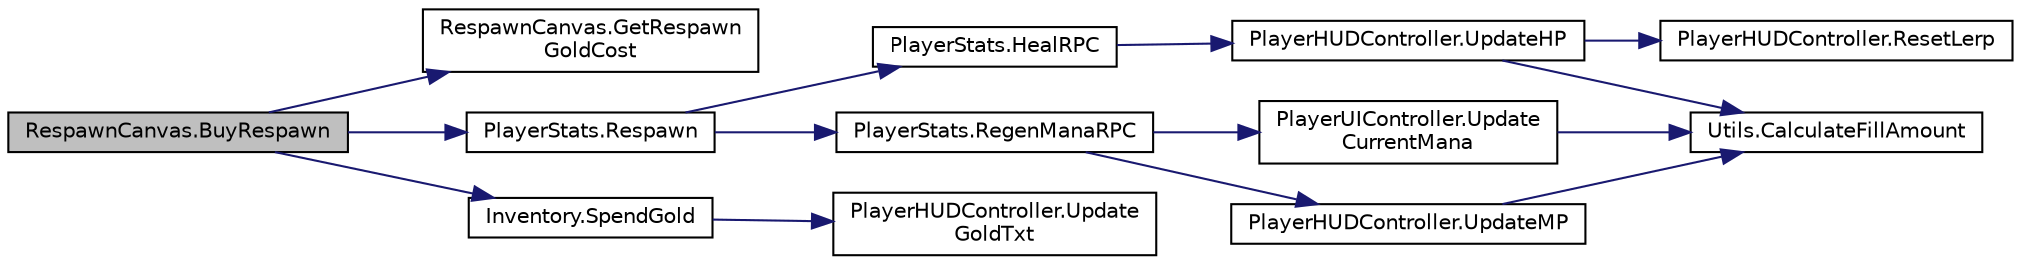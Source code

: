 digraph "RespawnCanvas.BuyRespawn"
{
 // INTERACTIVE_SVG=YES
 // LATEX_PDF_SIZE
  edge [fontname="Helvetica",fontsize="10",labelfontname="Helvetica",labelfontsize="10"];
  node [fontname="Helvetica",fontsize="10",shape=record];
  rankdir="LR";
  Node1 [label="RespawnCanvas.BuyRespawn",height=0.2,width=0.4,color="black", fillcolor="grey75", style="filled", fontcolor="black",tooltip=" "];
  Node1 -> Node2 [color="midnightblue",fontsize="10",style="solid",fontname="Helvetica"];
  Node2 [label="RespawnCanvas.GetRespawn\lGoldCost",height=0.2,width=0.4,color="black", fillcolor="white", style="filled",URL="$class_respawn_canvas.html#a5936d81c38156d99c5e38554d6bd7100",tooltip="Returns the instant respawn gold cost for a given count."];
  Node1 -> Node3 [color="midnightblue",fontsize="10",style="solid",fontname="Helvetica"];
  Node3 [label="PlayerStats.Respawn",height=0.2,width=0.4,color="black", fillcolor="white", style="filled",URL="$class_player_stats.html#a27fb46ca044608f34db45eb95ac16b4c",tooltip="This is triggered when the player respawns."];
  Node3 -> Node4 [color="midnightblue",fontsize="10",style="solid",fontname="Helvetica"];
  Node4 [label="PlayerStats.HealRPC",height=0.2,width=0.4,color="black", fillcolor="white", style="filled",URL="$class_player_stats.html#ae2c6a9d91ac8ff99b7f0dc32079f1931",tooltip=" "];
  Node4 -> Node5 [color="midnightblue",fontsize="10",style="solid",fontname="Helvetica"];
  Node5 [label="PlayerHUDController.UpdateHP",height=0.2,width=0.4,color="black", fillcolor="white", style="filled",URL="$class_player_h_u_d_controller.html#ab2461120d3cfef6e83b38062b1373e04",tooltip=" "];
  Node5 -> Node6 [color="midnightblue",fontsize="10",style="solid",fontname="Helvetica"];
  Node6 [label="Utils.CalculateFillAmount",height=0.2,width=0.4,color="black", fillcolor="white", style="filled",URL="$class_utils.html#a459472171f68c903c975020cc5b02fee",tooltip="Calculates the actual normalized fill amount for the image."];
  Node5 -> Node7 [color="midnightblue",fontsize="10",style="solid",fontname="Helvetica"];
  Node7 [label="PlayerHUDController.ResetLerp",height=0.2,width=0.4,color="black", fillcolor="white", style="filled",URL="$class_player_h_u_d_controller.html#ad2c7c75671ae997600550e725a75e136",tooltip=" "];
  Node3 -> Node8 [color="midnightblue",fontsize="10",style="solid",fontname="Helvetica"];
  Node8 [label="PlayerStats.RegenManaRPC",height=0.2,width=0.4,color="black", fillcolor="white", style="filled",URL="$class_player_stats.html#a0348bfd846a1fb5122239414e9ec558b",tooltip=" "];
  Node8 -> Node9 [color="midnightblue",fontsize="10",style="solid",fontname="Helvetica"];
  Node9 [label="PlayerUIController.Update\lCurrentMana",height=0.2,width=0.4,color="black", fillcolor="white", style="filled",URL="$class_player_u_i_controller.html#ac7bf7455ce00b144f6a1678e524819b2",tooltip="Sets the current MP value to the Image."];
  Node9 -> Node6 [color="midnightblue",fontsize="10",style="solid",fontname="Helvetica"];
  Node8 -> Node10 [color="midnightblue",fontsize="10",style="solid",fontname="Helvetica"];
  Node10 [label="PlayerHUDController.UpdateMP",height=0.2,width=0.4,color="black", fillcolor="white", style="filled",URL="$class_player_h_u_d_controller.html#a09d27238c0e659b8f98828367c7622ba",tooltip=" "];
  Node10 -> Node6 [color="midnightblue",fontsize="10",style="solid",fontname="Helvetica"];
  Node1 -> Node11 [color="midnightblue",fontsize="10",style="solid",fontname="Helvetica"];
  Node11 [label="Inventory.SpendGold",height=0.2,width=0.4,color="black", fillcolor="white", style="filled",URL="$class_inventory.html#ac533e00e2603d169f9d4972f853e1447",tooltip=" "];
  Node11 -> Node12 [color="midnightblue",fontsize="10",style="solid",fontname="Helvetica"];
  Node12 [label="PlayerHUDController.Update\lGoldTxt",height=0.2,width=0.4,color="black", fillcolor="white", style="filled",URL="$class_player_h_u_d_controller.html#aeef77dcdfaf1c9b719e4350c17c88fa5",tooltip=" "];
}
